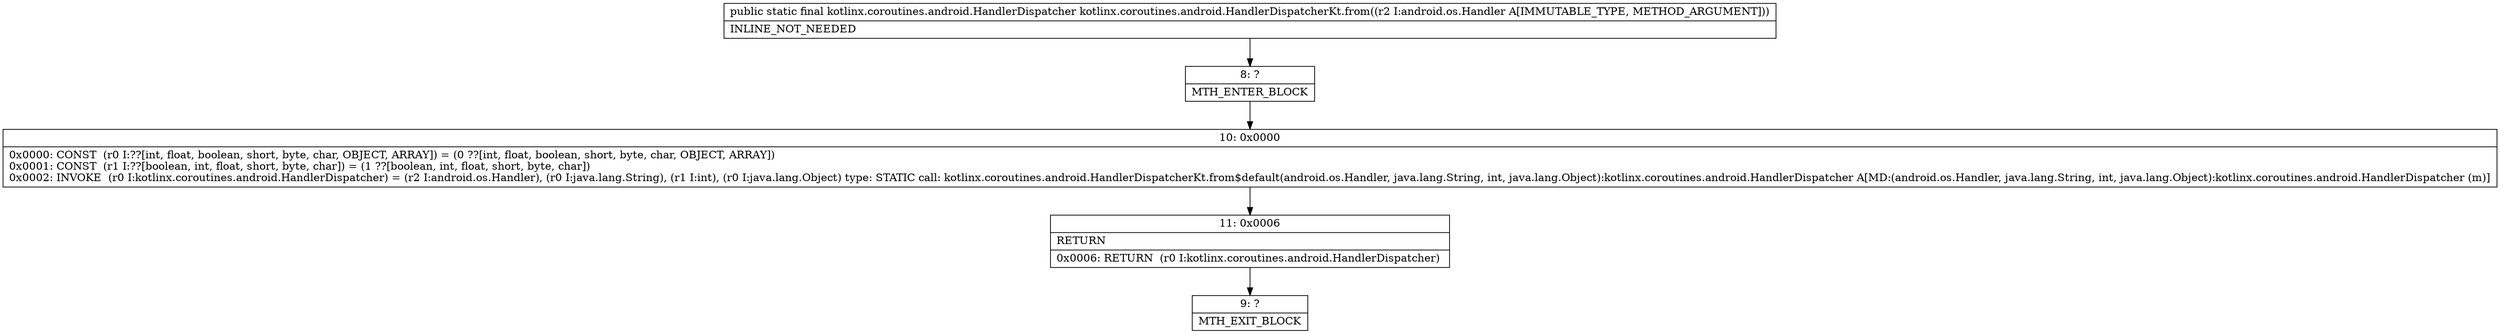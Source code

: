 digraph "CFG forkotlinx.coroutines.android.HandlerDispatcherKt.from(Landroid\/os\/Handler;)Lkotlinx\/coroutines\/android\/HandlerDispatcher;" {
Node_8 [shape=record,label="{8\:\ ?|MTH_ENTER_BLOCK\l}"];
Node_10 [shape=record,label="{10\:\ 0x0000|0x0000: CONST  (r0 I:??[int, float, boolean, short, byte, char, OBJECT, ARRAY]) = (0 ??[int, float, boolean, short, byte, char, OBJECT, ARRAY]) \l0x0001: CONST  (r1 I:??[boolean, int, float, short, byte, char]) = (1 ??[boolean, int, float, short, byte, char]) \l0x0002: INVOKE  (r0 I:kotlinx.coroutines.android.HandlerDispatcher) = (r2 I:android.os.Handler), (r0 I:java.lang.String), (r1 I:int), (r0 I:java.lang.Object) type: STATIC call: kotlinx.coroutines.android.HandlerDispatcherKt.from$default(android.os.Handler, java.lang.String, int, java.lang.Object):kotlinx.coroutines.android.HandlerDispatcher A[MD:(android.os.Handler, java.lang.String, int, java.lang.Object):kotlinx.coroutines.android.HandlerDispatcher (m)]\l}"];
Node_11 [shape=record,label="{11\:\ 0x0006|RETURN\l|0x0006: RETURN  (r0 I:kotlinx.coroutines.android.HandlerDispatcher) \l}"];
Node_9 [shape=record,label="{9\:\ ?|MTH_EXIT_BLOCK\l}"];
MethodNode[shape=record,label="{public static final kotlinx.coroutines.android.HandlerDispatcher kotlinx.coroutines.android.HandlerDispatcherKt.from((r2 I:android.os.Handler A[IMMUTABLE_TYPE, METHOD_ARGUMENT]))  | INLINE_NOT_NEEDED\l}"];
MethodNode -> Node_8;Node_8 -> Node_10;
Node_10 -> Node_11;
Node_11 -> Node_9;
}

